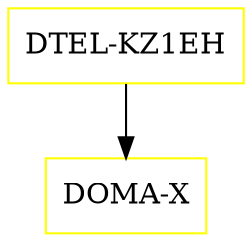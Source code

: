 digraph G {
  "DTEL-KZ1EH" [shape=box,color=yellow];
  "DOMA-X" [shape=box,color=yellow,URL="./DOMA_X.html"];
  "DTEL-KZ1EH" -> "DOMA-X";
}
